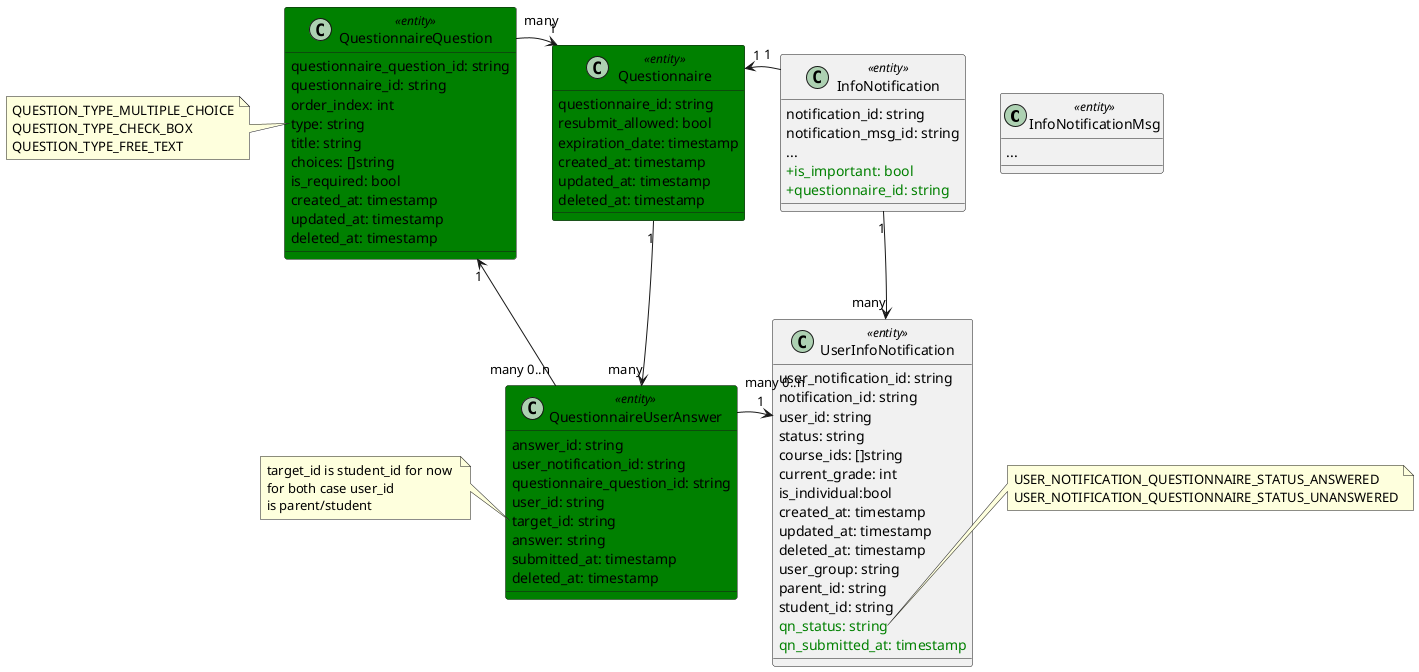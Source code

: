

@startuml

    class InfoNotificationMsg <<entity>> {
        ...
    }

    class UserInfoNotification <<entity>>{
        user_notification_id: string
        notification_id: string
        user_id: string
        status: string
        course_ids: []string
        current_grade: int
        is_individual:bool
        created_at: timestamp
        updated_at: timestamp
        deleted_at: timestamp
        user_group: string
        parent_id: string
        student_id: string
        <color:#green>qn_status: string
        <color:#green>qn_submitted_at: timestamp
    }
    note right of UserInfoNotification::qn_status
        USER_NOTIFICATION_QUESTIONNAIRE_STATUS_ANSWERED
        USER_NOTIFICATION_QUESTIONNAIRE_STATUS_UNANSWERED
    end note

    class InfoNotification<<entity>>{
        notification_id: string
        notification_msg_id: string
        ...
        <color:#green>+is_important: bool
        <color:#green>+questionnaire_id: string
    }

    class Questionnaire<<entity>> #green{
        questionnaire_id: string
        resubmit_allowed: bool
        expiration_date: timestamp
        created_at: timestamp
        updated_at: timestamp
        deleted_at: timestamp
    }

    class QuestionnaireQuestion<<entity>> #green{
        questionnaire_question_id: string
        questionnaire_id: string
        order_index: int
        type: string
        title: string
        choices: []string
        is_required: bool
        created_at: timestamp
        updated_at: timestamp
        deleted_at: timestamp
    }

    note left of QuestionnaireQuestion::type
        QUESTION_TYPE_MULTIPLE_CHOICE
        QUESTION_TYPE_CHECK_BOX
        QUESTION_TYPE_FREE_TEXT
    end note

    QuestionnaireQuestion -[hidden]>  Questionnaire
    Questionnaire -[hidden]> InfoNotification
    Questionnaire -[hidden]d-> QuestionnaireUserAnswer
    InfoNotification -[hidden]d-> UserInfoNotification
    UserInfoNotification -[hidden]l-> QuestionnaireUserAnswer

    InfoNotification "1" --> "many" UserInfoNotification
    QuestionnaireQuestion "many" --> "1"  Questionnaire
    Questionnaire "1" <-- "1" InfoNotification
    Questionnaire "1" --> "many" QuestionnaireUserAnswer
    QuestionnaireQuestion "1" <-- "many 0..n" QuestionnaireUserAnswer
    UserInfoNotification "1" <-- "many 0..n" QuestionnaireUserAnswer


    class QuestionnaireUserAnswer<<entity>> #green{
        answer_id: string
        user_notification_id: string
        questionnaire_question_id: string
        user_id: string
        target_id: string
        answer: string
        submitted_at: timestamp
        deleted_at: timestamp
    }
    note left of QuestionnaireUserAnswer::target_id
        target_id is student_id for now 
        for both case user_id 
        is parent/student
    end note


@enduml
